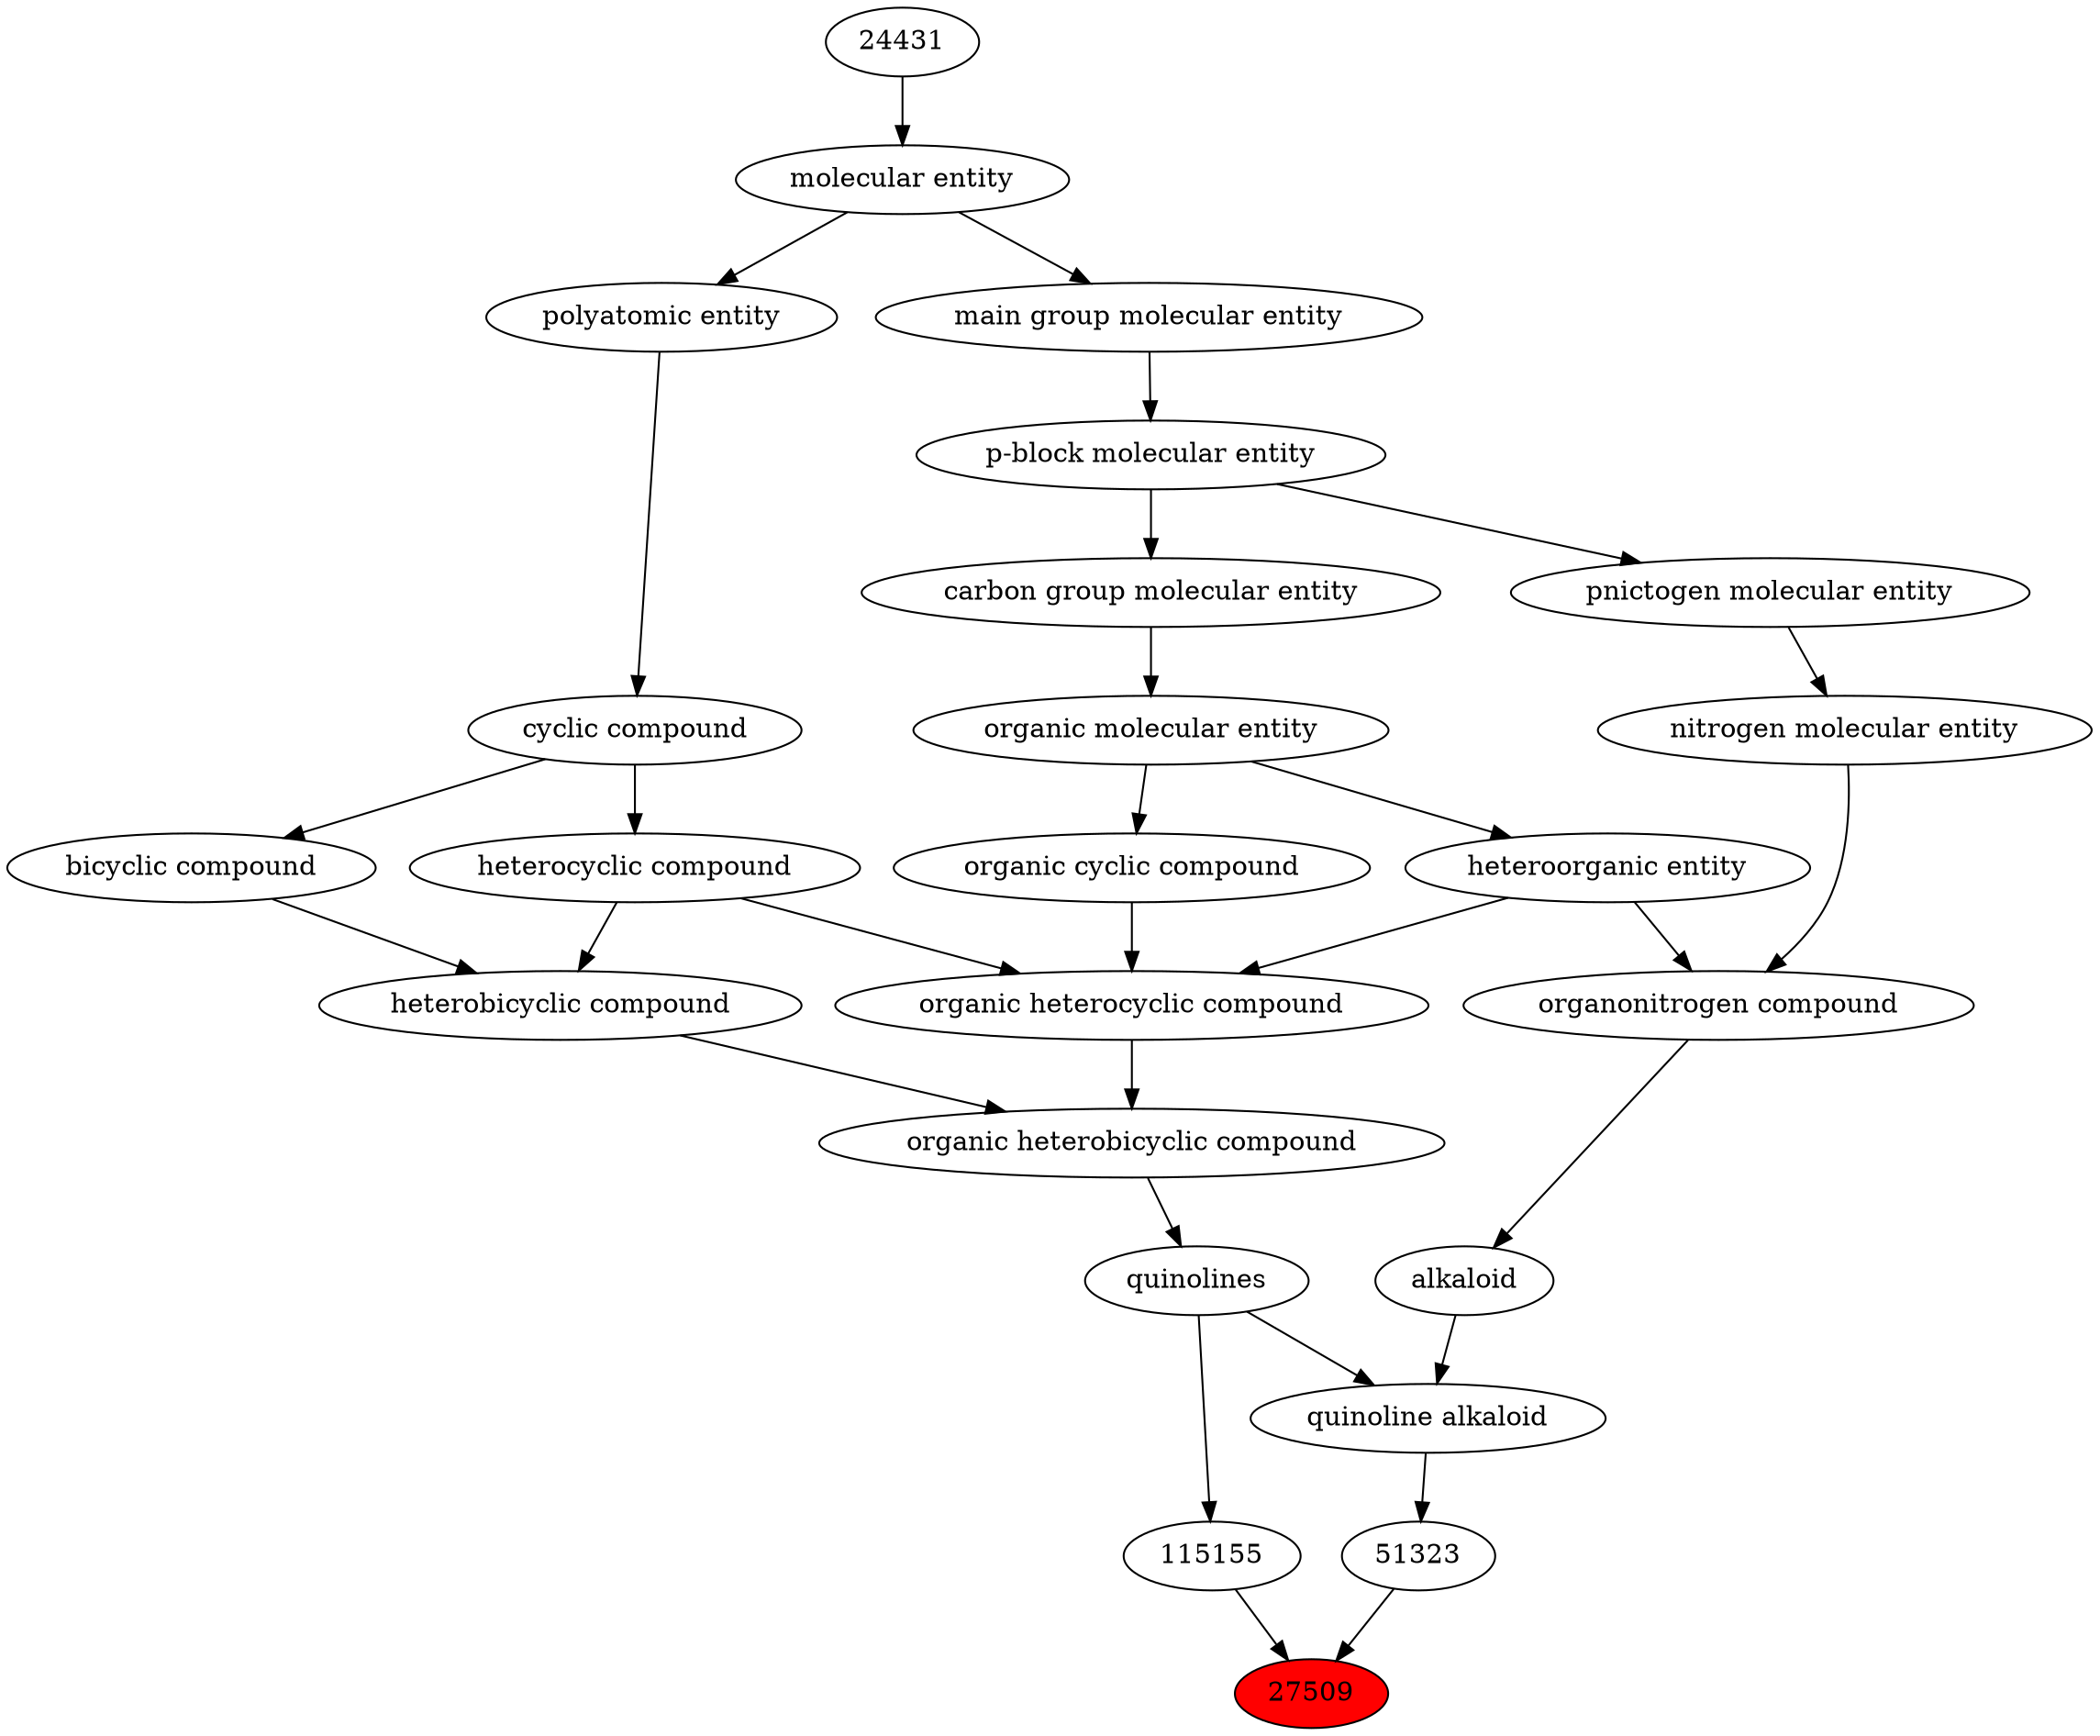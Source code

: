 digraph tree{ 
27509 [label="27509" fillcolor=red style=filled]
115155 -> 27509
51323 -> 27509
115155 [label="115155"]
26513 -> 115155
51323 [label="51323"]
26509 -> 51323
26513 [label="quinolines"]
27171 -> 26513
26509 [label="quinoline alkaloid"]
26513 -> 26509
22315 -> 26509
27171 [label="organic heterobicyclic compound"]
33672 -> 27171
24532 -> 27171
22315 [label="alkaloid"]
35352 -> 22315
33672 [label="heterobicyclic compound"]
33636 -> 33672
5686 -> 33672
24532 [label="organic heterocyclic compound"]
33285 -> 24532
33832 -> 24532
5686 -> 24532
35352 [label="organonitrogen compound"]
51143 -> 35352
33285 -> 35352
33636 [label="bicyclic compound"]
33595 -> 33636
5686 [label="heterocyclic compound"]
33595 -> 5686
33285 [label="heteroorganic entity"]
50860 -> 33285
33832 [label="organic cyclic compound"]
50860 -> 33832
51143 [label="nitrogen molecular entity"]
33302 -> 51143
33595 [label="cyclic compound"]
36357 -> 33595
50860 [label="organic molecular entity"]
33582 -> 50860
33302 [label="pnictogen molecular entity"]
33675 -> 33302
36357 [label="polyatomic entity"]
23367 -> 36357
33582 [label="carbon group molecular entity"]
33675 -> 33582
33675 [label="p-block molecular entity"]
33579 -> 33675
23367 [label="molecular entity"]
24431 -> 23367
33579 [label="main group molecular entity"]
23367 -> 33579
24431 [label="24431"]
}